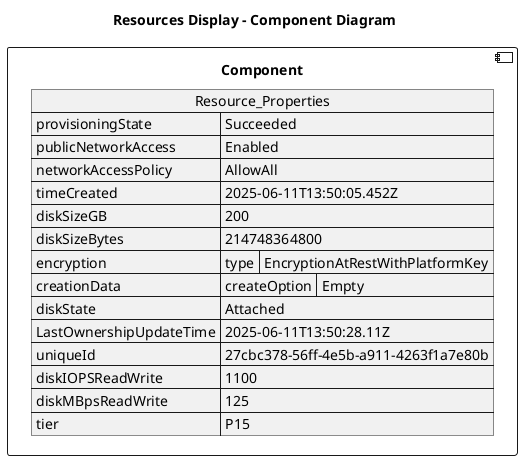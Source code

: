 @startuml

title Resources Display - Component Diagram

component Component {

json  Resource_Properties {
  "provisioningState": "Succeeded",
  "publicNetworkAccess": "Enabled",
  "networkAccessPolicy": "AllowAll",
  "timeCreated": "2025-06-11T13:50:05.452Z",
  "diskSizeGB": 200,
  "diskSizeBytes": 214748364800,
  "encryption": {
    "type": "EncryptionAtRestWithPlatformKey"
  },
  "creationData": {
    "createOption": "Empty"
  },
  "diskState": "Attached",
  "LastOwnershipUpdateTime": "2025-06-11T13:50:28.11Z",
  "uniqueId": "27cbc378-56ff-4e5b-a911-4263f1a7e80b",
  "diskIOPSReadWrite": 1100,
  "diskMBpsReadWrite": 125,
  "tier": "P15"
}
}
@enduml
